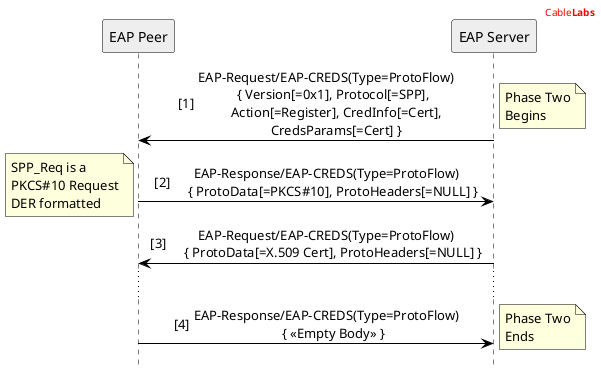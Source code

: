 
@startuml

'' header information
header
<font color="red">Cable<b>Labs</b></font>
endheader

'' Use this to hide the foot boxes
hide footbox

skinparam sequenceMessageAlign center
skinparam NoteBorderColor black
'' skinparam BackgroundColor #ddd

skinparam sequence {
	borderColor black
	ArrowColor black
	ActorBorderColor black
	ParticipantBorderColor black
	LifeLineBorderColor black
	LifeLineBackgroundColor white
}

'' Participants Declaration
Participant "EAP Peer" as P #eee
Participant "EAP Server" as S #eee

autonumber 1 "[##]"

S->P: EAP-Request/EAP-CREDS(Type=ProtoFlow)\n    { Version[=0x1], Protocol[=SPP],\n      Action[=Register], CredInfo[=Cert],\n      CredsParams[=Cert] }
note right: Phase Two\nBegins

P->S: EAP-Response/EAP-CREDS(Type=ProtoFlow)\n    { ProtoData[=PKCS#10], ProtoHeaders[=NULL] }
note left: SPP_Req is a\nPKCS#10 Request\nDER formatted

S->P: EAP-Request/EAP-CREDS(Type=ProtoFlow)\n    { ProtoData[=X.509 Cert], ProtoHeaders[=NULL] }

...

P->S: EAP-Response/EAP-CREDS(Type=ProtoFlow)\n    { << Empty Body >> }
note right: Phase Two\nEnds


@enduml
